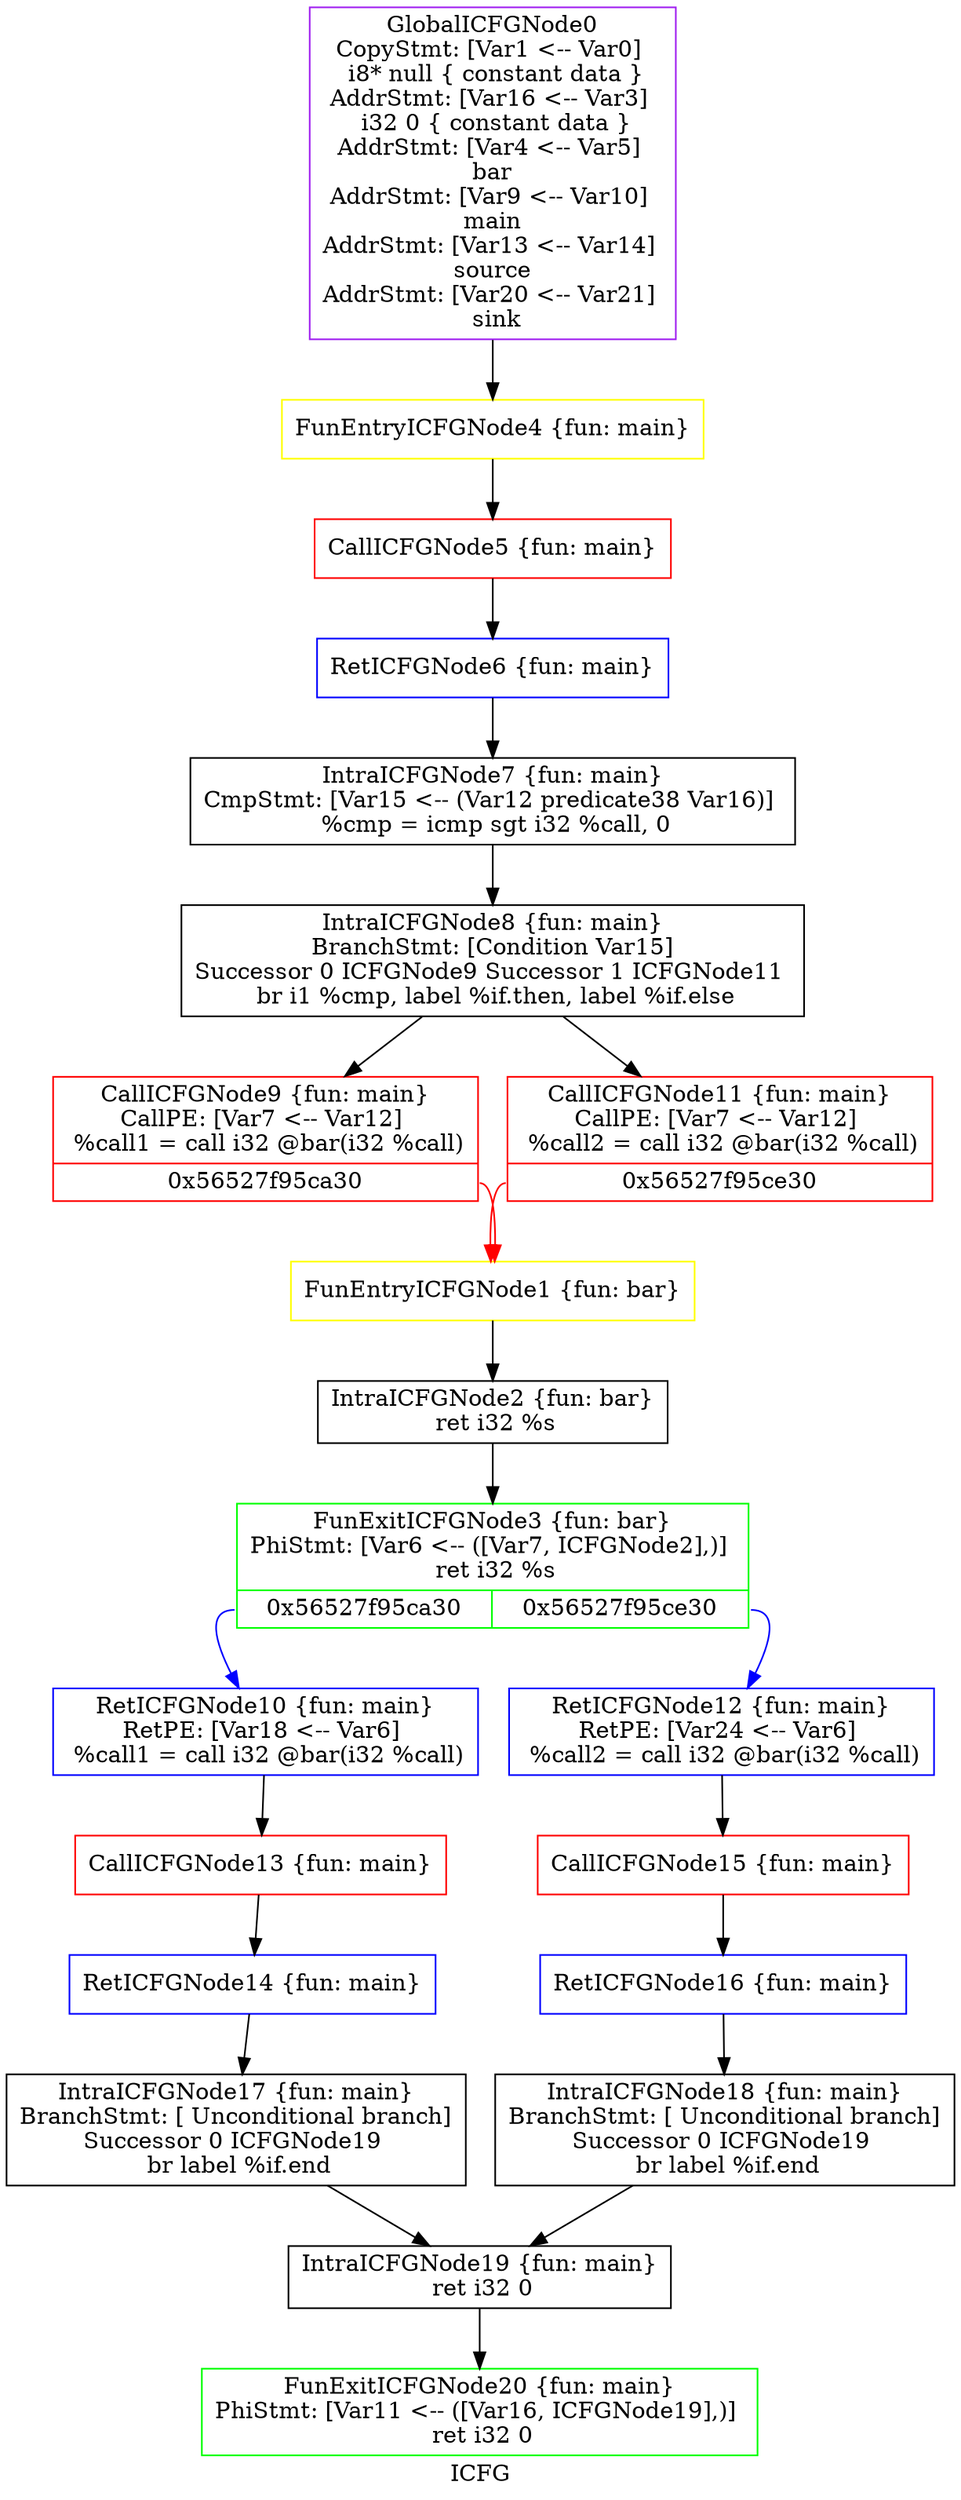 digraph "ICFG" {
	label="ICFG";

	Node0x56527f96dbb0 [shape=record,color=green,label="{FunExitICFGNode20 \{fun: main\}\nPhiStmt: [Var11 \<-- ([Var16, ICFGNode19],)]  \n   ret i32 0 }"];
	Node0x56527f96d930 [shape=record,color=black,label="{IntraICFGNode19 \{fun: main\}\n   ret i32 0 }"];
	Node0x56527f96d930 -> Node0x56527f96dbb0[style=solid];
	Node0x56527f96d750 [shape=record,color=black,label="{IntraICFGNode18 \{fun: main\}\nBranchStmt: [ Unconditional branch]\nSuccessor 0 ICFGNode19   \n   br label %if.end }"];
	Node0x56527f96d750 -> Node0x56527f96d930[style=solid];
	Node0x56527f96d570 [shape=record,color=black,label="{IntraICFGNode17 \{fun: main\}\nBranchStmt: [ Unconditional branch]\nSuccessor 0 ICFGNode19   \n   br label %if.end }"];
	Node0x56527f96d570 -> Node0x56527f96d930[style=solid];
	Node0x56527f96d2e0 [shape=record,color=blue,label="{RetICFGNode16 \{fun: main\}}"];
	Node0x56527f96d2e0 -> Node0x56527f96d750[style=solid];
	Node0x56527f956620 [shape=record,color=red,label="{CallICFGNode15 \{fun: main\}}"];
	Node0x56527f956620 -> Node0x56527f96d2e0[style=solid];
	Node0x56527f96cfc0 [shape=record,color=blue,label="{RetICFGNode14 \{fun: main\}}"];
	Node0x56527f96cfc0 -> Node0x56527f96d570[style=solid];
	Node0x56527f958f30 [shape=record,color=red,label="{CallICFGNode13 \{fun: main\}}"];
	Node0x56527f958f30 -> Node0x56527f96cfc0[style=solid];
	Node0x56527f957970 [shape=record,color=purple,label="{GlobalICFGNode0\nCopyStmt: [Var1 \<-- Var0]  \n i8* null \{ constant data \}\nAddrStmt: [Var16 \<-- Var3]  \n i32 0 \{ constant data \}\nAddrStmt: [Var4 \<-- Var5]  \n bar \nAddrStmt: [Var9 \<-- Var10]  \n main \nAddrStmt: [Var13 \<-- Var14]  \n source \nAddrStmt: [Var20 \<-- Var21]  \n sink }"];
	Node0x56527f957970 -> Node0x56527f96c290[style=solid];
	Node0x56527f95d300 [shape=record,color=yellow,label="{FunEntryICFGNode1 \{fun: bar\}}"];
	Node0x56527f95d300 -> Node0x56527f96bf70[style=solid];
	Node0x56527f96bf70 [shape=record,color=black,label="{IntraICFGNode2 \{fun: bar\}\n   ret i32 %s }"];
	Node0x56527f96bf70 -> Node0x56527f95d830[style=solid];
	Node0x56527f95d830 [shape=record,color=green,label="{FunExitICFGNode3 \{fun: bar\}\nPhiStmt: [Var6 \<-- ([Var7, ICFGNode2],)]  \n   ret i32 %s |{<s0>0x56527f95ca30|<s1>0x56527f95ce30}}"];
	Node0x56527f95d830:s0 -> Node0x56527f96c850[style=solid,color=blue];
	Node0x56527f95d830:s1 -> Node0x56527f96cb80[style=solid,color=blue];
	Node0x56527f96c290 [shape=record,color=yellow,label="{FunEntryICFGNode4 \{fun: main\}}"];
	Node0x56527f96c290 -> Node0x56527f957ed0[style=solid];
	Node0x56527f957ed0 [shape=record,color=red,label="{CallICFGNode5 \{fun: main\}}"];
	Node0x56527f957ed0 -> Node0x56527f96c360[style=solid];
	Node0x56527f96c360 [shape=record,color=blue,label="{RetICFGNode6 \{fun: main\}}"];
	Node0x56527f96c360 -> Node0x56527f96c590[style=solid];
	Node0x56527f96c590 [shape=record,color=black,label="{IntraICFGNode7 \{fun: main\}\nCmpStmt: [Var15 \<-- (Var12 predicate38 Var16)]  \n   %cmp = icmp sgt i32 %call, 0 }"];
	Node0x56527f96c590 -> Node0x56527f96c6b0[style=solid];
	Node0x56527f96c6b0 [shape=record,color=black,label="{IntraICFGNode8 \{fun: main\}\nBranchStmt: [Condition Var15]\nSuccessor 0 ICFGNode9   Successor 1 ICFGNode11   \n   br i1 %cmp, label %if.then, label %if.else }"];
	Node0x56527f96c6b0 -> Node0x56527f959a10[style=solid];
	Node0x56527f96c6b0 -> Node0x56527f959c10[style=solid];
	Node0x56527f959a10 [shape=record,color=red,label="{CallICFGNode9 \{fun: main\}\nCallPE: [Var7 \<-- Var12]  \n   %call1 = call i32 @bar(i32 %call) |{<s0>0x56527f95ca30}}"];
	Node0x56527f959a10:s0 -> Node0x56527f95d300[style=solid,color=red];
	Node0x56527f96c850 [shape=record,color=blue,label="{RetICFGNode10 \{fun: main\}\nRetPE: [Var18 \<-- Var6]  \n   %call1 = call i32 @bar(i32 %call) }"];
	Node0x56527f96c850 -> Node0x56527f958f30[style=solid];
	Node0x56527f959c10 [shape=record,color=red,label="{CallICFGNode11 \{fun: main\}\nCallPE: [Var7 \<-- Var12]  \n   %call2 = call i32 @bar(i32 %call) |{<s0>0x56527f95ce30}}"];
	Node0x56527f959c10:s0 -> Node0x56527f95d300[style=solid,color=red];
	Node0x56527f96cb80 [shape=record,color=blue,label="{RetICFGNode12 \{fun: main\}\nRetPE: [Var24 \<-- Var6]  \n   %call2 = call i32 @bar(i32 %call) }"];
	Node0x56527f96cb80 -> Node0x56527f956620[style=solid];
}
